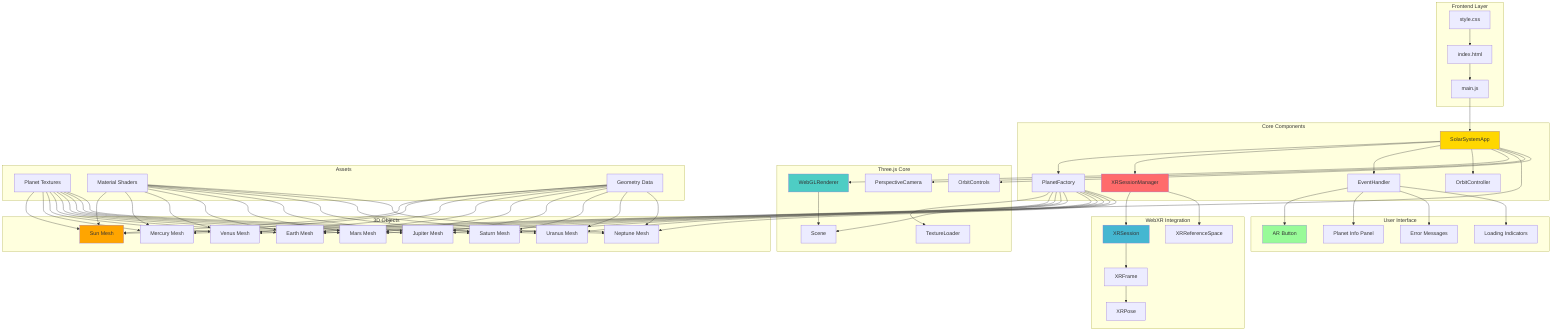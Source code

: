 graph TB
    subgraph "Frontend Layer"
        A[index.html] 
        B[style.css]
        C[main.js]
    end
    
    subgraph "Core Components"
        D[SolarSystemApp]
        E[PlanetFactory]
        F[XRSessionManager]
        G[EventHandler]
        H[OrbitController]
    end
    
    subgraph "Three.js Core"
        I[WebGLRenderer]
        J[Scene]
        K[PerspectiveCamera]
        L[OrbitControls]
        M[TextureLoader]
    end
    
    subgraph "WebXR Integration"
        N[XRSession]
        O[XRReferenceSpace]
        P[XRFrame]
        Q[XRPose]
    end
    
    subgraph "3D Objects"
        R[Sun Mesh]
        S[Mercury Mesh]
        T[Venus Mesh]
        U[Earth Mesh]
        V[Mars Mesh]
        W[Jupiter Mesh]
        X[Saturn Mesh]
        Y[Uranus Mesh]
        Z[Neptune Mesh]
    end
    
    subgraph "Assets"
        AA[Planet Textures]
        BB[Material Shaders]
        CC[Geometry Data]
    end
    
    subgraph "User Interface"
        DD[AR Button]
        EE[Planet Info Panel]
        FF[Error Messages]
        GG[Loading Indicators]
    end
    
    A --> C
    B --> A
    C --> D
    D --> E
    D --> F
    D --> G
    D --> H
    D --> I
    D --> J
    D --> K
    D --> L
    E --> M
    F --> N
    F --> O
    N --> P
    P --> Q
    I --> J
    E --> R
    E --> S
    E --> T
    E --> U
    E --> V
    E --> W
    E --> X
    E --> Y
    E --> Z
    AA --> R
    AA --> S
    AA --> T
    AA --> U
    AA --> V
    AA --> W
    AA --> X
    AA --> Y
    AA --> Z
    BB --> R
    BB --> S
    BB --> T
    BB --> U
    BB --> V
    BB --> W
    BB --> X
    BB --> Y
    BB --> Z
    CC --> R
    CC --> S
    CC --> T
    CC --> U
    CC --> V
    CC --> W
    CC --> X
    CC --> Y
    CC --> Z
    G --> DD
    G --> EE
    G --> FF
    G --> GG

    style D fill:#FFD700
    style F fill:#FF6B6B
    style I fill:#4ECDC4
    style N fill:#45B7D1
    style R fill:#FFA500
    style DD fill:#98FB98